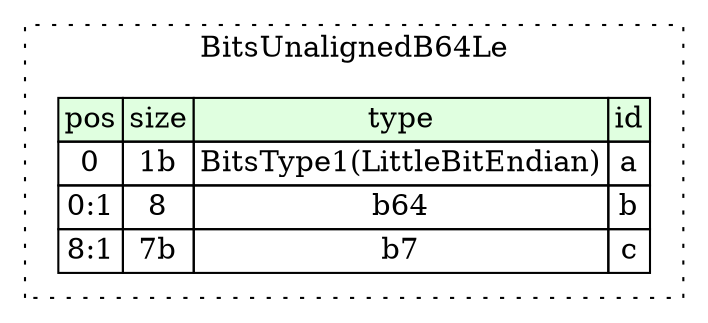 digraph {
	rankdir=LR;
	node [shape=plaintext];
	subgraph cluster__bits_unaligned_b64_le {
		label="BitsUnalignedB64Le";
		graph[style=dotted];

		bits_unaligned_b64_le__seq [label=<<TABLE BORDER="0" CELLBORDER="1" CELLSPACING="0">
			<TR><TD BGCOLOR="#E0FFE0">pos</TD><TD BGCOLOR="#E0FFE0">size</TD><TD BGCOLOR="#E0FFE0">type</TD><TD BGCOLOR="#E0FFE0">id</TD></TR>
			<TR><TD PORT="a_pos">0</TD><TD PORT="a_size">1b</TD><TD>BitsType1(LittleBitEndian)</TD><TD PORT="a_type">a</TD></TR>
			<TR><TD PORT="b_pos">0:1</TD><TD PORT="b_size">8</TD><TD>b64</TD><TD PORT="b_type">b</TD></TR>
			<TR><TD PORT="c_pos">8:1</TD><TD PORT="c_size">7b</TD><TD>b7</TD><TD PORT="c_type">c</TD></TR>
		</TABLE>>];
	}
}
